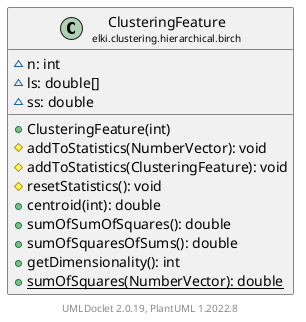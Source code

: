 @startuml
    remove .*\.(Instance|Par|Parameterizer|Factory)$
    set namespaceSeparator none
    hide empty fields
    hide empty methods

    class "<size:14>ClusteringFeature\n<size:10>elki.clustering.hierarchical.birch" as elki.clustering.hierarchical.birch.ClusteringFeature [[ClusteringFeature.html]] {
        ~n: int
        ~ls: double[]
        ~ss: double
        +ClusteringFeature(int)
        #addToStatistics(NumberVector): void
        #addToStatistics(ClusteringFeature): void
        #resetStatistics(): void
        +centroid(int): double
        +sumOfSumOfSquares(): double
        +sumOfSquaresOfSums(): double
        +getDimensionality(): int
        {static} +sumOfSquares(NumberVector): double
    }

    center footer UMLDoclet 2.0.19, PlantUML 1.2022.8
@enduml
